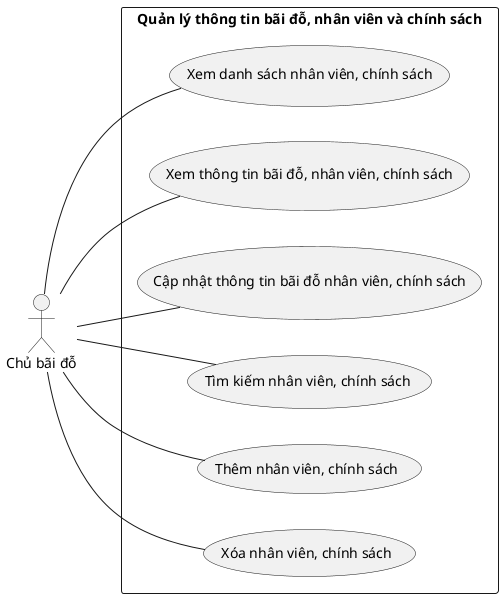@startuml manage_parking_employee_policy

left to right direction
skinparam packageStyle rect

actor "Chủ bãi đỗ" as ParkingOwner

rectangle "Quản lý thông tin bãi đỗ, nhân viên và chính sách" as ManageParkingEmployeePolicy {
  'ParkingOwner'
    ParkingOwner -- (Xem danh sách nhân viên, chính sách)
    ParkingOwner -- (Xem thông tin bãi đỗ, nhân viên, chính sách)
    ParkingOwner -- (Cập nhật thông tin bãi đỗ nhân viên, chính sách)
    ParkingOwner -- (Tìm kiếm nhân viên, chính sách)
    ParkingOwner -- (Thêm nhân viên, chính sách)
    ParkingOwner -- (Xóa nhân viên, chính sách)
}

@enduml